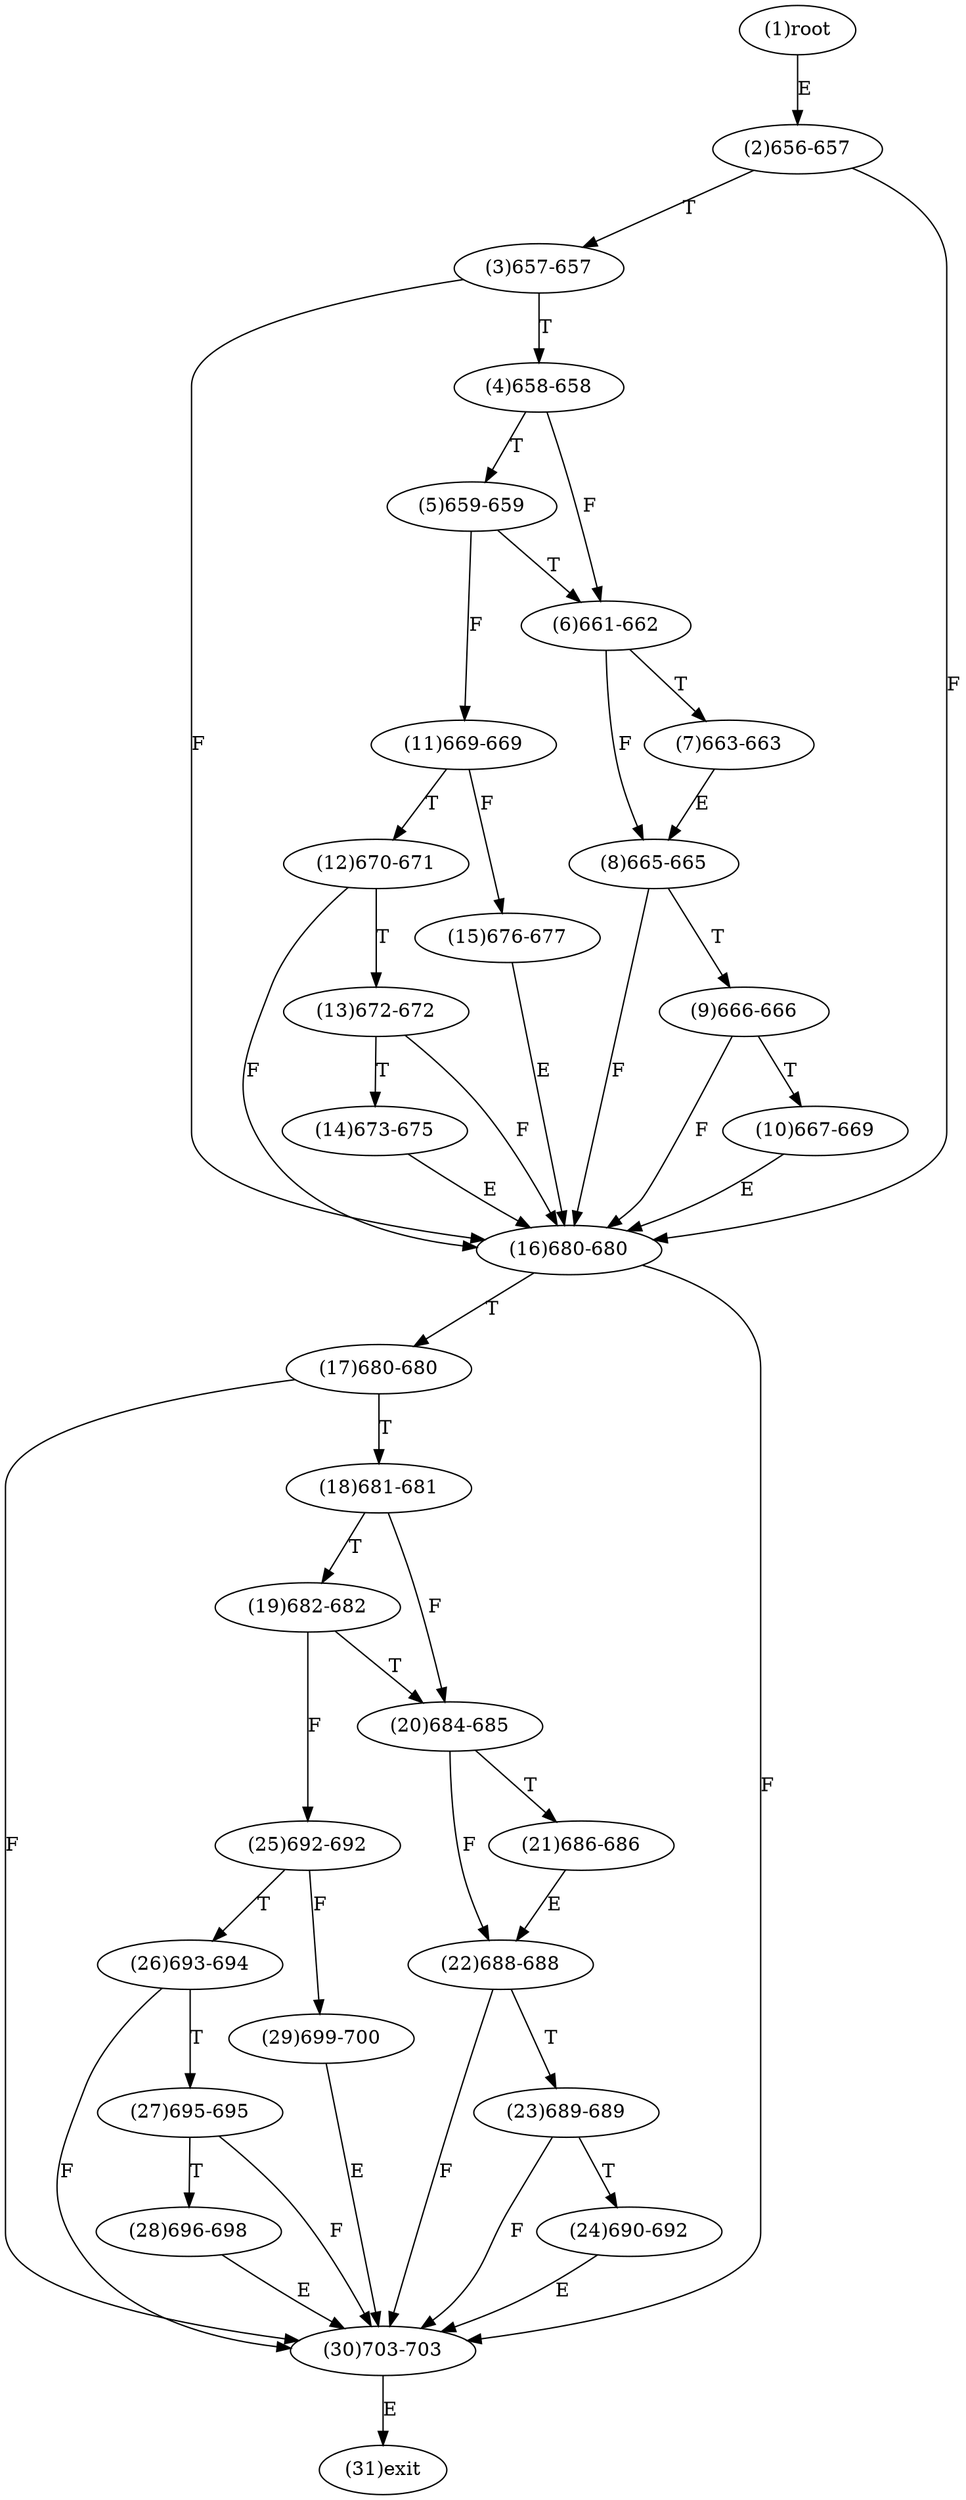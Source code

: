 digraph "" { 
1[ label="(1)root"];
2[ label="(2)656-657"];
3[ label="(3)657-657"];
4[ label="(4)658-658"];
5[ label="(5)659-659"];
6[ label="(6)661-662"];
7[ label="(7)663-663"];
8[ label="(8)665-665"];
9[ label="(9)666-666"];
10[ label="(10)667-669"];
11[ label="(11)669-669"];
12[ label="(12)670-671"];
13[ label="(13)672-672"];
14[ label="(14)673-675"];
15[ label="(15)676-677"];
17[ label="(17)680-680"];
16[ label="(16)680-680"];
19[ label="(19)682-682"];
18[ label="(18)681-681"];
21[ label="(21)686-686"];
20[ label="(20)684-685"];
23[ label="(23)689-689"];
22[ label="(22)688-688"];
25[ label="(25)692-692"];
24[ label="(24)690-692"];
27[ label="(27)695-695"];
26[ label="(26)693-694"];
29[ label="(29)699-700"];
28[ label="(28)696-698"];
31[ label="(31)exit"];
30[ label="(30)703-703"];
1->2[ label="E"];
2->16[ label="F"];
2->3[ label="T"];
3->16[ label="F"];
3->4[ label="T"];
4->6[ label="F"];
4->5[ label="T"];
5->11[ label="F"];
5->6[ label="T"];
6->8[ label="F"];
6->7[ label="T"];
7->8[ label="E"];
8->16[ label="F"];
8->9[ label="T"];
9->16[ label="F"];
9->10[ label="T"];
10->16[ label="E"];
11->15[ label="F"];
11->12[ label="T"];
12->16[ label="F"];
12->13[ label="T"];
13->16[ label="F"];
13->14[ label="T"];
14->16[ label="E"];
15->16[ label="E"];
16->30[ label="F"];
16->17[ label="T"];
17->30[ label="F"];
17->18[ label="T"];
18->20[ label="F"];
18->19[ label="T"];
19->25[ label="F"];
19->20[ label="T"];
20->22[ label="F"];
20->21[ label="T"];
21->22[ label="E"];
22->30[ label="F"];
22->23[ label="T"];
23->30[ label="F"];
23->24[ label="T"];
24->30[ label="E"];
25->29[ label="F"];
25->26[ label="T"];
26->30[ label="F"];
26->27[ label="T"];
27->30[ label="F"];
27->28[ label="T"];
28->30[ label="E"];
29->30[ label="E"];
30->31[ label="E"];
}